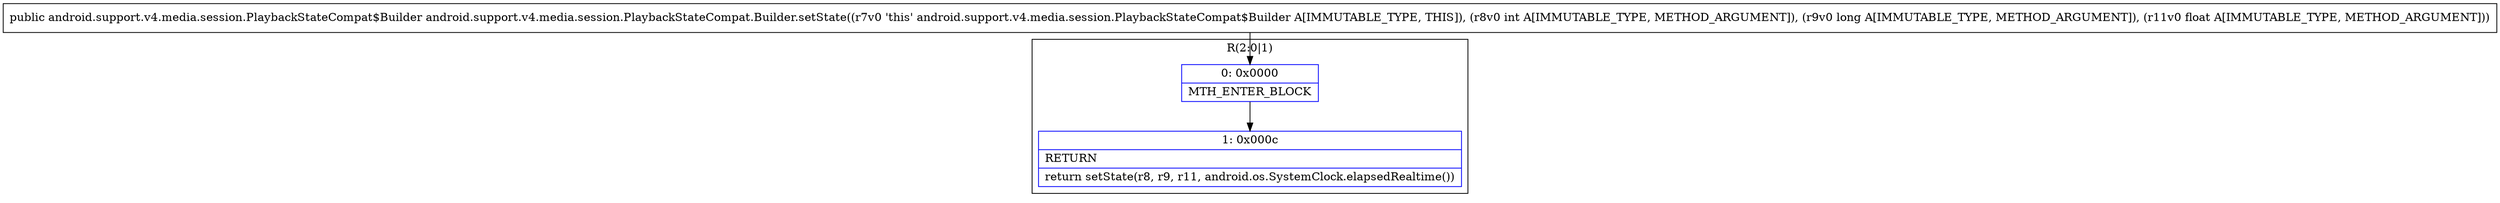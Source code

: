 digraph "CFG forandroid.support.v4.media.session.PlaybackStateCompat.Builder.setState(IJF)Landroid\/support\/v4\/media\/session\/PlaybackStateCompat$Builder;" {
subgraph cluster_Region_1033888857 {
label = "R(2:0|1)";
node [shape=record,color=blue];
Node_0 [shape=record,label="{0\:\ 0x0000|MTH_ENTER_BLOCK\l}"];
Node_1 [shape=record,label="{1\:\ 0x000c|RETURN\l|return setState(r8, r9, r11, android.os.SystemClock.elapsedRealtime())\l}"];
}
MethodNode[shape=record,label="{public android.support.v4.media.session.PlaybackStateCompat$Builder android.support.v4.media.session.PlaybackStateCompat.Builder.setState((r7v0 'this' android.support.v4.media.session.PlaybackStateCompat$Builder A[IMMUTABLE_TYPE, THIS]), (r8v0 int A[IMMUTABLE_TYPE, METHOD_ARGUMENT]), (r9v0 long A[IMMUTABLE_TYPE, METHOD_ARGUMENT]), (r11v0 float A[IMMUTABLE_TYPE, METHOD_ARGUMENT])) }"];
MethodNode -> Node_0;
Node_0 -> Node_1;
}

